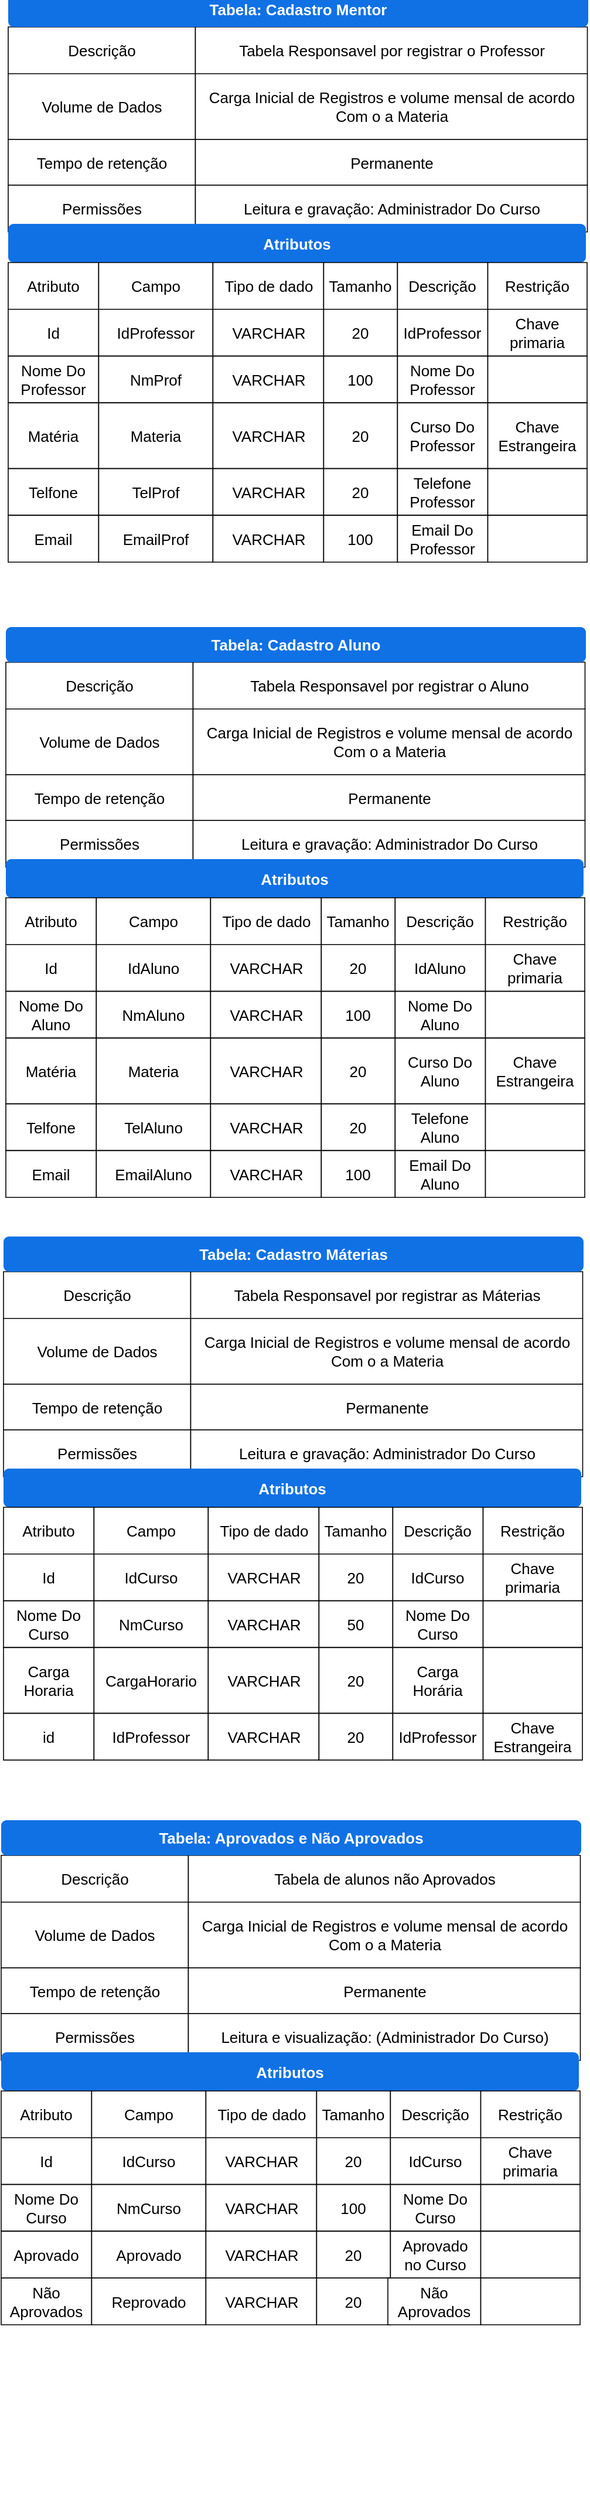 <mxfile version="24.8.6">
  <diagram name="Página-1" id="FXm4iKeL0eQ_EDU9uxnX">
    <mxGraphModel dx="2435" dy="739" grid="1" gridSize="10" guides="1" tooltips="1" connect="1" arrows="1" fold="1" page="1" pageScale="1" pageWidth="1169" pageHeight="827" math="0" shadow="0">
      <root>
        <mxCell id="0" />
        <mxCell id="1" parent="0" />
        <mxCell id="uj5Ez2JtE6m1ndYrsutM-236" value="" style="html=1;overflow=block;blockSpacing=1;whiteSpace=wrap;fontSize=13;align=left;spacing=3.8;verticalAlign=top;strokeColor=none;fillOpacity=0;rounded=1;absoluteArcSize=1;arcSize=9;fillColor=#ffffff;strokeWidth=0;lucidId=qW1h2og5B8as;" vertex="1" parent="1">
          <mxGeometry x="-996" y="287" width="143" height="24" as="geometry" />
        </mxCell>
        <mxCell id="uj5Ez2JtE6m1ndYrsutM-237" value="" style="group;dropTarget=0;pointerEvents=0;html=1;" vertex="1" parent="1">
          <mxGeometry x="-1124" y="300" width="462" height="175" as="geometry" />
        </mxCell>
        <mxCell id="uj5Ez2JtE6m1ndYrsutM-238" value="Descrição" style="shape=partialRectangle;html=1;whiteSpace=wrap;connectable=0;fillColor=#ffffff;verticalAlign=middle;spacing=3.8;strokeWidth=0.8;fontSize=13;" vertex="1" parent="uj5Ez2JtE6m1ndYrsutM-237">
          <mxGeometry width="159.75" height="39.9" as="geometry" />
        </mxCell>
        <mxCell id="uj5Ez2JtE6m1ndYrsutM-239" value="Tabela Responsavel por registrar o Professor" style="shape=partialRectangle;html=1;whiteSpace=wrap;connectable=0;fillColor=#ffffff;verticalAlign=middle;spacing=3.8;strokeWidth=0.8;fontSize=13;" vertex="1" parent="uj5Ez2JtE6m1ndYrsutM-237">
          <mxGeometry x="159.75" width="334.5" height="39.9" as="geometry" />
        </mxCell>
        <mxCell id="uj5Ez2JtE6m1ndYrsutM-240" value="Volume de Dados" style="shape=partialRectangle;html=1;whiteSpace=wrap;connectable=0;fillColor=#ffffff;verticalAlign=middle;spacing=3.8;strokeWidth=0.8;fontSize=13;" vertex="1" parent="uj5Ez2JtE6m1ndYrsutM-237">
          <mxGeometry y="39.9" width="159.75" height="56.1" as="geometry" />
        </mxCell>
        <mxCell id="uj5Ez2JtE6m1ndYrsutM-241" value="Carga Inicial de Registros e volume mensal de acordo Com o a Materia " style="shape=partialRectangle;html=1;whiteSpace=wrap;connectable=0;fillColor=#ffffff;verticalAlign=middle;spacing=3.8;strokeWidth=0.8;fontSize=13;" vertex="1" parent="uj5Ez2JtE6m1ndYrsutM-237">
          <mxGeometry x="159.75" y="39.9" width="334.5" height="56.1" as="geometry" />
        </mxCell>
        <mxCell id="uj5Ez2JtE6m1ndYrsutM-242" value="Tempo de retenção" style="shape=partialRectangle;html=1;whiteSpace=wrap;connectable=0;fillColor=#ffffff;strokeOpacity=100;verticalAlign=middle;spacing=3.8;strokeWidth=0.8;fontSize=13;" vertex="1" parent="uj5Ez2JtE6m1ndYrsutM-237">
          <mxGeometry y="96" width="159.75" height="39" as="geometry" />
        </mxCell>
        <mxCell id="uj5Ez2JtE6m1ndYrsutM-243" value="Permanente" style="shape=partialRectangle;html=1;whiteSpace=wrap;connectable=0;fillColor=#ffffff;strokeOpacity=100;verticalAlign=middle;spacing=3.8;strokeWidth=0.8;fontSize=13;" vertex="1" parent="uj5Ez2JtE6m1ndYrsutM-237">
          <mxGeometry x="159.75" y="96" width="334.5" height="39" as="geometry" />
        </mxCell>
        <mxCell id="uj5Ez2JtE6m1ndYrsutM-244" value="Permissões" style="shape=partialRectangle;html=1;whiteSpace=wrap;connectable=0;fillColor=#ffffff;strokeOpacity=100;verticalAlign=middle;spacing=3.8;strokeWidth=0.8;fontSize=13;" vertex="1" parent="uj5Ez2JtE6m1ndYrsutM-237">
          <mxGeometry y="135" width="159.75" height="39.9" as="geometry" />
        </mxCell>
        <mxCell id="uj5Ez2JtE6m1ndYrsutM-245" value="Leitura e gravação: Administrador Do Curso" style="shape=partialRectangle;html=1;whiteSpace=wrap;connectable=0;fillColor=#ffffff;strokeOpacity=100;verticalAlign=middle;spacing=3.8;strokeWidth=0.8;fontSize=13;" vertex="1" parent="uj5Ez2JtE6m1ndYrsutM-237">
          <mxGeometry x="159.75" y="135" width="334.5" height="39.9" as="geometry" />
        </mxCell>
        <mxCell id="uj5Ez2JtE6m1ndYrsutM-246" value="Tabela: Cadastro Mentor" style="html=1;overflow=block;blockSpacing=1;whiteSpace=wrap;fontSize=13;fontColor=#ffffff;fontStyle=1;spacing=3.8;strokeColor=#unset;fillOpacity=100;rounded=1;absoluteArcSize=1;arcSize=9;fillColor=#1071e5;strokeWidth=NaN;lucidId=qW1hL0tGTbgu;" vertex="1" parent="1">
          <mxGeometry x="-1124" y="270" width="495" height="30" as="geometry" />
        </mxCell>
        <mxCell id="uj5Ez2JtE6m1ndYrsutM-247" value="Atributos" style="html=1;overflow=block;blockSpacing=1;whiteSpace=wrap;fontSize=13;fontColor=#ffffff;fontStyle=1;spacing=3.8;strokeColor=#unset;fillOpacity=100;rounded=1;absoluteArcSize=1;arcSize=9;fillColor=#1071e5;strokeWidth=NaN;lucidId=qW1hWsr51kTA;" vertex="1" parent="1">
          <mxGeometry x="-1124" y="468" width="493" height="33" as="geometry" />
        </mxCell>
        <mxCell id="uj5Ez2JtE6m1ndYrsutM-248" value="" style="group;dropTarget=0;pointerEvents=0;html=1;" vertex="1" parent="1">
          <mxGeometry x="-1124" y="501" width="462" height="200" as="geometry" />
        </mxCell>
        <mxCell id="uj5Ez2JtE6m1ndYrsutM-249" value="Atributo" style="shape=partialRectangle;html=1;whiteSpace=wrap;connectable=0;fillColor=#ffffff;verticalAlign=middle;spacing=3.8;strokeWidth=0.8;fontSize=13;" vertex="1" parent="uj5Ez2JtE6m1ndYrsutM-248">
          <mxGeometry width="77.213" height="39.9" as="geometry" />
        </mxCell>
        <mxCell id="uj5Ez2JtE6m1ndYrsutM-250" value="Campo" style="shape=partialRectangle;html=1;whiteSpace=wrap;connectable=0;fillColor=#ffffff;verticalAlign=middle;spacing=3.8;strokeWidth=0.8;fontSize=13;" vertex="1" parent="uj5Ez2JtE6m1ndYrsutM-248">
          <mxGeometry x="77.213" width="97.5" height="39.9" as="geometry" />
        </mxCell>
        <mxCell id="uj5Ez2JtE6m1ndYrsutM-251" value="Tipo de dado" style="shape=partialRectangle;html=1;whiteSpace=wrap;connectable=0;fillColor=#ffffff;verticalAlign=middle;spacing=3.8;strokeWidth=0.8;fontSize=13;" vertex="1" parent="uj5Ez2JtE6m1ndYrsutM-248">
          <mxGeometry x="174.713" width="94.5" height="39.9" as="geometry" />
        </mxCell>
        <mxCell id="uj5Ez2JtE6m1ndYrsutM-252" value="Tamanho" style="shape=partialRectangle;html=1;whiteSpace=wrap;connectable=0;fillColor=#ffffff;strokeOpacity=100;verticalAlign=middle;spacing=3.8;strokeWidth=0.8;fontSize=13;" vertex="1" parent="uj5Ez2JtE6m1ndYrsutM-248">
          <mxGeometry x="269.212" width="63" height="39.9" as="geometry" />
        </mxCell>
        <mxCell id="uj5Ez2JtE6m1ndYrsutM-253" value="Descrição" style="shape=partialRectangle;html=1;whiteSpace=wrap;connectable=0;fillColor=#ffffff;strokeOpacity=100;verticalAlign=middle;spacing=3.8;strokeWidth=0.8;fontSize=13;" vertex="1" parent="uj5Ez2JtE6m1ndYrsutM-248">
          <mxGeometry x="332.212" width="77.063" height="39.9" as="geometry" />
        </mxCell>
        <mxCell id="uj5Ez2JtE6m1ndYrsutM-254" value="Restrição" style="shape=partialRectangle;html=1;whiteSpace=wrap;connectable=0;fillColor=#ffffff;strokeOpacity=100;verticalAlign=middle;spacing=3.8;strokeWidth=0.8;fontSize=13;" vertex="1" parent="uj5Ez2JtE6m1ndYrsutM-248">
          <mxGeometry x="409.275" width="84.75" height="39.9" as="geometry" />
        </mxCell>
        <mxCell id="uj5Ez2JtE6m1ndYrsutM-255" value="Id" style="shape=partialRectangle;html=1;whiteSpace=wrap;connectable=0;fillColor=#ffffff;verticalAlign=middle;spacing=3.8;strokeWidth=0.8;fontSize=13;" vertex="1" parent="uj5Ez2JtE6m1ndYrsutM-248">
          <mxGeometry y="39.9" width="77.213" height="39.9" as="geometry" />
        </mxCell>
        <mxCell id="uj5Ez2JtE6m1ndYrsutM-256" value="IdProfessor" style="shape=partialRectangle;html=1;whiteSpace=wrap;connectable=0;fillColor=#ffffff;verticalAlign=middle;spacing=3.8;strokeWidth=0.8;fontSize=13;" vertex="1" parent="uj5Ez2JtE6m1ndYrsutM-248">
          <mxGeometry x="77.213" y="39.9" width="97.5" height="39.9" as="geometry" />
        </mxCell>
        <mxCell id="uj5Ez2JtE6m1ndYrsutM-257" value="VARCHAR" style="shape=partialRectangle;html=1;whiteSpace=wrap;connectable=0;fillColor=#ffffff;verticalAlign=middle;spacing=3.8;strokeWidth=0.8;fontSize=13;" vertex="1" parent="uj5Ez2JtE6m1ndYrsutM-248">
          <mxGeometry x="174.713" y="39.9" width="94.5" height="39.9" as="geometry" />
        </mxCell>
        <mxCell id="uj5Ez2JtE6m1ndYrsutM-258" value="20" style="shape=partialRectangle;html=1;whiteSpace=wrap;connectable=0;fillColor=#ffffff;strokeOpacity=100;verticalAlign=middle;spacing=3.8;strokeWidth=0.8;fontSize=13;" vertex="1" parent="uj5Ez2JtE6m1ndYrsutM-248">
          <mxGeometry x="269.212" y="39.9" width="63" height="39.9" as="geometry" />
        </mxCell>
        <mxCell id="uj5Ez2JtE6m1ndYrsutM-259" value="IdProfessor" style="shape=partialRectangle;html=1;whiteSpace=wrap;connectable=0;fillColor=#ffffff;strokeOpacity=100;verticalAlign=middle;spacing=3.8;strokeWidth=0.8;fontSize=13;" vertex="1" parent="uj5Ez2JtE6m1ndYrsutM-248">
          <mxGeometry x="332.212" y="39.9" width="77.063" height="39.9" as="geometry" />
        </mxCell>
        <mxCell id="uj5Ez2JtE6m1ndYrsutM-260" value="Chave primaria" style="shape=partialRectangle;html=1;whiteSpace=wrap;connectable=0;fillColor=#ffffff;strokeOpacity=100;verticalAlign=middle;spacing=3.8;strokeWidth=0.8;fontSize=13;" vertex="1" parent="uj5Ez2JtE6m1ndYrsutM-248">
          <mxGeometry x="409.275" y="39.9" width="84.75" height="39.9" as="geometry" />
        </mxCell>
        <mxCell id="uj5Ez2JtE6m1ndYrsutM-261" value="Nome Do Professor" style="shape=partialRectangle;html=1;whiteSpace=wrap;connectable=0;fillColor=#ffffff;strokeOpacity=100;verticalAlign=middle;spacing=3.8;strokeWidth=0.8;fontSize=13;" vertex="1" parent="uj5Ez2JtE6m1ndYrsutM-248">
          <mxGeometry y="79.8" width="77.213" height="39.9" as="geometry" />
        </mxCell>
        <mxCell id="uj5Ez2JtE6m1ndYrsutM-262" value="NmProf" style="shape=partialRectangle;html=1;whiteSpace=wrap;connectable=0;fillColor=#ffffff;strokeOpacity=100;verticalAlign=middle;spacing=3.8;strokeWidth=0.8;fontSize=13;" vertex="1" parent="uj5Ez2JtE6m1ndYrsutM-248">
          <mxGeometry x="77.213" y="79.8" width="97.5" height="39.9" as="geometry" />
        </mxCell>
        <mxCell id="uj5Ez2JtE6m1ndYrsutM-263" value="VARCHAR" style="shape=partialRectangle;html=1;whiteSpace=wrap;connectable=0;fillColor=#ffffff;strokeOpacity=100;verticalAlign=middle;spacing=3.8;strokeWidth=0.8;fontSize=13;" vertex="1" parent="uj5Ez2JtE6m1ndYrsutM-248">
          <mxGeometry x="174.713" y="79.8" width="94.5" height="39.9" as="geometry" />
        </mxCell>
        <mxCell id="uj5Ez2JtE6m1ndYrsutM-264" value="100" style="shape=partialRectangle;html=1;whiteSpace=wrap;connectable=0;fillColor=#ffffff;strokeOpacity=100;verticalAlign=middle;spacing=3.8;strokeWidth=0.8;fontSize=13;" vertex="1" parent="uj5Ez2JtE6m1ndYrsutM-248">
          <mxGeometry x="269.212" y="79.8" width="63" height="39.9" as="geometry" />
        </mxCell>
        <mxCell id="uj5Ez2JtE6m1ndYrsutM-265" value="Nome Do Professor" style="shape=partialRectangle;html=1;whiteSpace=wrap;connectable=0;fillColor=#ffffff;strokeOpacity=100;verticalAlign=middle;spacing=3.8;strokeWidth=0.8;fontSize=13;" vertex="1" parent="uj5Ez2JtE6m1ndYrsutM-248">
          <mxGeometry x="332.212" y="79.8" width="77.063" height="39.9" as="geometry" />
        </mxCell>
        <mxCell id="uj5Ez2JtE6m1ndYrsutM-266" value="" style="shape=partialRectangle;html=1;whiteSpace=wrap;connectable=0;fillColor=#ffffff;strokeOpacity=100;verticalAlign=middle;spacing=3.8;strokeWidth=0.8;fontSize=13;" vertex="1" parent="uj5Ez2JtE6m1ndYrsutM-248">
          <mxGeometry x="409.275" y="79.8" width="84.75" height="39.9" as="geometry" />
        </mxCell>
        <mxCell id="uj5Ez2JtE6m1ndYrsutM-267" value="Matéria " style="shape=partialRectangle;html=1;whiteSpace=wrap;connectable=0;fillColor=#ffffff;strokeOpacity=100;verticalAlign=middle;spacing=3.8;strokeWidth=0.8;fontSize=13;" vertex="1" parent="uj5Ez2JtE6m1ndYrsutM-248">
          <mxGeometry y="119.7" width="77.213" height="56.1" as="geometry" />
        </mxCell>
        <mxCell id="uj5Ez2JtE6m1ndYrsutM-268" value="Materia" style="shape=partialRectangle;html=1;whiteSpace=wrap;connectable=0;fillColor=#ffffff;strokeOpacity=100;verticalAlign=middle;spacing=3.8;strokeWidth=0.8;fontSize=13;" vertex="1" parent="uj5Ez2JtE6m1ndYrsutM-248">
          <mxGeometry x="77.213" y="119.7" width="97.5" height="56.1" as="geometry" />
        </mxCell>
        <mxCell id="uj5Ez2JtE6m1ndYrsutM-269" value="VARCHAR" style="shape=partialRectangle;html=1;whiteSpace=wrap;connectable=0;fillColor=#ffffff;strokeOpacity=100;verticalAlign=middle;spacing=3.8;strokeWidth=0.8;fontSize=13;" vertex="1" parent="uj5Ez2JtE6m1ndYrsutM-248">
          <mxGeometry x="174.713" y="119.7" width="94.5" height="56.1" as="geometry" />
        </mxCell>
        <mxCell id="uj5Ez2JtE6m1ndYrsutM-270" value="20" style="shape=partialRectangle;html=1;whiteSpace=wrap;connectable=0;fillColor=#ffffff;strokeOpacity=100;verticalAlign=middle;spacing=3.8;strokeWidth=0.8;fontSize=13;" vertex="1" parent="uj5Ez2JtE6m1ndYrsutM-248">
          <mxGeometry x="269.212" y="119.7" width="63" height="56.1" as="geometry" />
        </mxCell>
        <mxCell id="uj5Ez2JtE6m1ndYrsutM-271" value="Curso Do Professor" style="shape=partialRectangle;html=1;whiteSpace=wrap;connectable=0;fillColor=#ffffff;strokeOpacity=100;verticalAlign=middle;spacing=3.8;strokeWidth=0.8;fontSize=13;" vertex="1" parent="uj5Ez2JtE6m1ndYrsutM-248">
          <mxGeometry x="332.212" y="119.7" width="77.063" height="56.1" as="geometry" />
        </mxCell>
        <mxCell id="uj5Ez2JtE6m1ndYrsutM-272" value="&lt;div&gt;Chave Estrangeira&lt;/div&gt;" style="shape=partialRectangle;html=1;whiteSpace=wrap;connectable=0;fillColor=#ffffff;strokeOpacity=100;verticalAlign=middle;spacing=3.8;strokeWidth=0.8;fontSize=13;" vertex="1" parent="uj5Ez2JtE6m1ndYrsutM-248">
          <mxGeometry x="409.275" y="119.7" width="84.75" height="56.1" as="geometry" />
        </mxCell>
        <mxCell id="uj5Ez2JtE6m1ndYrsutM-273" value="Telfone" style="shape=partialRectangle;html=1;whiteSpace=wrap;connectable=0;fillColor=#ffffff;strokeOpacity=100;verticalAlign=middle;spacing=3.8;strokeWidth=0.8;fontSize=13;" vertex="1" parent="uj5Ez2JtE6m1ndYrsutM-248">
          <mxGeometry y="175.8" width="77.213" height="39.9" as="geometry" />
        </mxCell>
        <mxCell id="uj5Ez2JtE6m1ndYrsutM-274" value="TelProf" style="shape=partialRectangle;html=1;whiteSpace=wrap;connectable=0;fillColor=#ffffff;strokeOpacity=100;verticalAlign=middle;spacing=3.8;strokeWidth=0.8;fontSize=13;" vertex="1" parent="uj5Ez2JtE6m1ndYrsutM-248">
          <mxGeometry x="77.213" y="175.8" width="97.5" height="39.9" as="geometry" />
        </mxCell>
        <mxCell id="uj5Ez2JtE6m1ndYrsutM-275" value="VARCHAR" style="shape=partialRectangle;html=1;whiteSpace=wrap;connectable=0;fillColor=#ffffff;strokeOpacity=100;verticalAlign=middle;spacing=3.8;strokeWidth=0.8;fontSize=13;" vertex="1" parent="uj5Ez2JtE6m1ndYrsutM-248">
          <mxGeometry x="174.713" y="175.8" width="94.5" height="39.9" as="geometry" />
        </mxCell>
        <mxCell id="uj5Ez2JtE6m1ndYrsutM-276" value="20" style="shape=partialRectangle;html=1;whiteSpace=wrap;connectable=0;fillColor=#ffffff;strokeOpacity=100;verticalAlign=middle;spacing=3.8;strokeWidth=0.8;fontSize=13;" vertex="1" parent="uj5Ez2JtE6m1ndYrsutM-248">
          <mxGeometry x="269.212" y="175.8" width="63" height="39.9" as="geometry" />
        </mxCell>
        <mxCell id="uj5Ez2JtE6m1ndYrsutM-277" value="Telefone Professor" style="shape=partialRectangle;html=1;whiteSpace=wrap;connectable=0;fillColor=#ffffff;strokeOpacity=100;verticalAlign=middle;spacing=3.8;strokeWidth=0.8;fontSize=13;" vertex="1" parent="uj5Ez2JtE6m1ndYrsutM-248">
          <mxGeometry x="332.212" y="175.8" width="77.063" height="39.9" as="geometry" />
        </mxCell>
        <mxCell id="uj5Ez2JtE6m1ndYrsutM-278" value="" style="shape=partialRectangle;html=1;whiteSpace=wrap;connectable=0;fillColor=#ffffff;strokeOpacity=100;verticalAlign=middle;spacing=3.8;strokeWidth=0.8;fontSize=13;" vertex="1" parent="uj5Ez2JtE6m1ndYrsutM-248">
          <mxGeometry x="409.275" y="175.8" width="84.75" height="39.9" as="geometry" />
        </mxCell>
        <mxCell id="uj5Ez2JtE6m1ndYrsutM-279" value="Email" style="shape=partialRectangle;html=1;whiteSpace=wrap;connectable=0;fillColor=#ffffff;strokeOpacity=100;verticalAlign=middle;spacing=3.8;strokeWidth=0.8;fontSize=13;" vertex="1" parent="uj5Ez2JtE6m1ndYrsutM-248">
          <mxGeometry y="215.7" width="77.213" height="39.9" as="geometry" />
        </mxCell>
        <mxCell id="uj5Ez2JtE6m1ndYrsutM-280" value="EmailProf" style="shape=partialRectangle;html=1;whiteSpace=wrap;connectable=0;fillColor=#ffffff;strokeOpacity=100;verticalAlign=middle;spacing=3.8;strokeWidth=0.8;fontSize=13;" vertex="1" parent="uj5Ez2JtE6m1ndYrsutM-248">
          <mxGeometry x="77.213" y="215.7" width="97.5" height="39.9" as="geometry" />
        </mxCell>
        <mxCell id="uj5Ez2JtE6m1ndYrsutM-281" value="VARCHAR" style="shape=partialRectangle;html=1;whiteSpace=wrap;connectable=0;fillColor=#ffffff;strokeOpacity=100;verticalAlign=middle;spacing=3.8;strokeWidth=0.8;fontSize=13;" vertex="1" parent="uj5Ez2JtE6m1ndYrsutM-248">
          <mxGeometry x="174.713" y="215.7" width="94.5" height="39.9" as="geometry" />
        </mxCell>
        <mxCell id="uj5Ez2JtE6m1ndYrsutM-282" value="100" style="shape=partialRectangle;html=1;whiteSpace=wrap;connectable=0;fillColor=#ffffff;strokeOpacity=100;verticalAlign=middle;spacing=3.8;strokeWidth=0.8;fontSize=13;" vertex="1" parent="uj5Ez2JtE6m1ndYrsutM-248">
          <mxGeometry x="269.212" y="215.7" width="63" height="39.9" as="geometry" />
        </mxCell>
        <mxCell id="uj5Ez2JtE6m1ndYrsutM-283" value="Email Do Professor" style="shape=partialRectangle;html=1;whiteSpace=wrap;connectable=0;fillColor=#ffffff;strokeOpacity=100;verticalAlign=middle;spacing=3.8;strokeWidth=0.8;fontSize=13;" vertex="1" parent="uj5Ez2JtE6m1ndYrsutM-248">
          <mxGeometry x="332.212" y="215.7" width="77.063" height="39.9" as="geometry" />
        </mxCell>
        <mxCell id="uj5Ez2JtE6m1ndYrsutM-284" value="" style="shape=partialRectangle;html=1;whiteSpace=wrap;connectable=0;fillColor=#ffffff;strokeOpacity=100;verticalAlign=middle;spacing=3.8;strokeWidth=0.8;fontSize=13;" vertex="1" parent="uj5Ez2JtE6m1ndYrsutM-248">
          <mxGeometry x="409.275" y="215.7" width="84.75" height="39.9" as="geometry" />
        </mxCell>
        <mxCell id="uj5Ez2JtE6m1ndYrsutM-285" value="" style="html=1;overflow=block;blockSpacing=1;whiteSpace=wrap;fontSize=13;align=left;spacing=3.8;verticalAlign=top;strokeColor=none;fillOpacity=0;rounded=1;absoluteArcSize=1;arcSize=9;fillColor=#ffffff;strokeWidth=0;lucidId=qW1h2og5B8as;" vertex="1" parent="1">
          <mxGeometry x="-998" y="829" width="143" height="24" as="geometry" />
        </mxCell>
        <mxCell id="uj5Ez2JtE6m1ndYrsutM-286" value="" style="group;dropTarget=0;pointerEvents=0;html=1;" vertex="1" parent="1">
          <mxGeometry x="-1126" y="842" width="462" height="175" as="geometry" />
        </mxCell>
        <mxCell id="uj5Ez2JtE6m1ndYrsutM-287" value="Descrição" style="shape=partialRectangle;html=1;whiteSpace=wrap;connectable=0;fillColor=#ffffff;verticalAlign=middle;spacing=3.8;strokeWidth=0.8;fontSize=13;" vertex="1" parent="uj5Ez2JtE6m1ndYrsutM-286">
          <mxGeometry width="159.75" height="39.9" as="geometry" />
        </mxCell>
        <mxCell id="uj5Ez2JtE6m1ndYrsutM-288" value="Tabela Responsavel por registrar o Aluno" style="shape=partialRectangle;html=1;whiteSpace=wrap;connectable=0;fillColor=#ffffff;verticalAlign=middle;spacing=3.8;strokeWidth=0.8;fontSize=13;" vertex="1" parent="uj5Ez2JtE6m1ndYrsutM-286">
          <mxGeometry x="159.75" width="334.5" height="39.9" as="geometry" />
        </mxCell>
        <mxCell id="uj5Ez2JtE6m1ndYrsutM-289" value="Volume de Dados" style="shape=partialRectangle;html=1;whiteSpace=wrap;connectable=0;fillColor=#ffffff;verticalAlign=middle;spacing=3.8;strokeWidth=0.8;fontSize=13;" vertex="1" parent="uj5Ez2JtE6m1ndYrsutM-286">
          <mxGeometry y="39.9" width="159.75" height="56.1" as="geometry" />
        </mxCell>
        <mxCell id="uj5Ez2JtE6m1ndYrsutM-290" value="Carga Inicial de Registros e volume mensal de acordo Com o a Materia " style="shape=partialRectangle;html=1;whiteSpace=wrap;connectable=0;fillColor=#ffffff;verticalAlign=middle;spacing=3.8;strokeWidth=0.8;fontSize=13;" vertex="1" parent="uj5Ez2JtE6m1ndYrsutM-286">
          <mxGeometry x="159.75" y="39.9" width="334.5" height="56.1" as="geometry" />
        </mxCell>
        <mxCell id="uj5Ez2JtE6m1ndYrsutM-291" value="Tempo de retenção" style="shape=partialRectangle;html=1;whiteSpace=wrap;connectable=0;fillColor=#ffffff;strokeOpacity=100;verticalAlign=middle;spacing=3.8;strokeWidth=0.8;fontSize=13;" vertex="1" parent="uj5Ez2JtE6m1ndYrsutM-286">
          <mxGeometry y="96" width="159.75" height="39" as="geometry" />
        </mxCell>
        <mxCell id="uj5Ez2JtE6m1ndYrsutM-292" value="Permanente" style="shape=partialRectangle;html=1;whiteSpace=wrap;connectable=0;fillColor=#ffffff;strokeOpacity=100;verticalAlign=middle;spacing=3.8;strokeWidth=0.8;fontSize=13;" vertex="1" parent="uj5Ez2JtE6m1ndYrsutM-286">
          <mxGeometry x="159.75" y="96" width="334.5" height="39" as="geometry" />
        </mxCell>
        <mxCell id="uj5Ez2JtE6m1ndYrsutM-293" value="Permissões" style="shape=partialRectangle;html=1;whiteSpace=wrap;connectable=0;fillColor=#ffffff;strokeOpacity=100;verticalAlign=middle;spacing=3.8;strokeWidth=0.8;fontSize=13;" vertex="1" parent="uj5Ez2JtE6m1ndYrsutM-286">
          <mxGeometry y="135" width="159.75" height="39.9" as="geometry" />
        </mxCell>
        <mxCell id="uj5Ez2JtE6m1ndYrsutM-294" value="Leitura e gravação: Administrador Do Curso" style="shape=partialRectangle;html=1;whiteSpace=wrap;connectable=0;fillColor=#ffffff;strokeOpacity=100;verticalAlign=middle;spacing=3.8;strokeWidth=0.8;fontSize=13;" vertex="1" parent="uj5Ez2JtE6m1ndYrsutM-286">
          <mxGeometry x="159.75" y="135" width="334.5" height="39.9" as="geometry" />
        </mxCell>
        <mxCell id="uj5Ez2JtE6m1ndYrsutM-295" value="Tabela: Cadastro Aluno" style="html=1;overflow=block;blockSpacing=1;whiteSpace=wrap;fontSize=13;fontColor=#ffffff;fontStyle=1;spacing=3.8;strokeColor=#unset;fillOpacity=100;rounded=1;absoluteArcSize=1;arcSize=9;fillColor=#1071e5;strokeWidth=NaN;lucidId=qW1hL0tGTbgu;" vertex="1" parent="1">
          <mxGeometry x="-1126" y="812" width="495" height="30" as="geometry" />
        </mxCell>
        <mxCell id="uj5Ez2JtE6m1ndYrsutM-296" value="Atributos" style="html=1;overflow=block;blockSpacing=1;whiteSpace=wrap;fontSize=13;fontColor=#ffffff;fontStyle=1;spacing=3.8;strokeColor=#unset;fillOpacity=100;rounded=1;absoluteArcSize=1;arcSize=9;fillColor=#1071e5;strokeWidth=NaN;lucidId=qW1hWsr51kTA;" vertex="1" parent="1">
          <mxGeometry x="-1126" y="1010" width="493" height="33" as="geometry" />
        </mxCell>
        <mxCell id="uj5Ez2JtE6m1ndYrsutM-297" value="" style="group;dropTarget=0;pointerEvents=0;html=1;" vertex="1" parent="1">
          <mxGeometry x="-1126" y="1043" width="462" height="200" as="geometry" />
        </mxCell>
        <mxCell id="uj5Ez2JtE6m1ndYrsutM-298" value="Atributo" style="shape=partialRectangle;html=1;whiteSpace=wrap;connectable=0;fillColor=#ffffff;verticalAlign=middle;spacing=3.8;strokeWidth=0.8;fontSize=13;" vertex="1" parent="uj5Ez2JtE6m1ndYrsutM-297">
          <mxGeometry width="77.213" height="39.9" as="geometry" />
        </mxCell>
        <mxCell id="uj5Ez2JtE6m1ndYrsutM-299" value="Campo" style="shape=partialRectangle;html=1;whiteSpace=wrap;connectable=0;fillColor=#ffffff;verticalAlign=middle;spacing=3.8;strokeWidth=0.8;fontSize=13;" vertex="1" parent="uj5Ez2JtE6m1ndYrsutM-297">
          <mxGeometry x="77.213" width="97.5" height="39.9" as="geometry" />
        </mxCell>
        <mxCell id="uj5Ez2JtE6m1ndYrsutM-300" value="Tipo de dado" style="shape=partialRectangle;html=1;whiteSpace=wrap;connectable=0;fillColor=#ffffff;verticalAlign=middle;spacing=3.8;strokeWidth=0.8;fontSize=13;" vertex="1" parent="uj5Ez2JtE6m1ndYrsutM-297">
          <mxGeometry x="174.713" width="94.5" height="39.9" as="geometry" />
        </mxCell>
        <mxCell id="uj5Ez2JtE6m1ndYrsutM-301" value="Tamanho" style="shape=partialRectangle;html=1;whiteSpace=wrap;connectable=0;fillColor=#ffffff;strokeOpacity=100;verticalAlign=middle;spacing=3.8;strokeWidth=0.8;fontSize=13;" vertex="1" parent="uj5Ez2JtE6m1ndYrsutM-297">
          <mxGeometry x="269.212" width="63" height="39.9" as="geometry" />
        </mxCell>
        <mxCell id="uj5Ez2JtE6m1ndYrsutM-302" value="Descrição" style="shape=partialRectangle;html=1;whiteSpace=wrap;connectable=0;fillColor=#ffffff;strokeOpacity=100;verticalAlign=middle;spacing=3.8;strokeWidth=0.8;fontSize=13;" vertex="1" parent="uj5Ez2JtE6m1ndYrsutM-297">
          <mxGeometry x="332.212" width="77.063" height="39.9" as="geometry" />
        </mxCell>
        <mxCell id="uj5Ez2JtE6m1ndYrsutM-303" value="Restrição" style="shape=partialRectangle;html=1;whiteSpace=wrap;connectable=0;fillColor=#ffffff;strokeOpacity=100;verticalAlign=middle;spacing=3.8;strokeWidth=0.8;fontSize=13;" vertex="1" parent="uj5Ez2JtE6m1ndYrsutM-297">
          <mxGeometry x="409.275" width="84.75" height="39.9" as="geometry" />
        </mxCell>
        <mxCell id="uj5Ez2JtE6m1ndYrsutM-304" value="Id" style="shape=partialRectangle;html=1;whiteSpace=wrap;connectable=0;fillColor=#ffffff;verticalAlign=middle;spacing=3.8;strokeWidth=0.8;fontSize=13;" vertex="1" parent="uj5Ez2JtE6m1ndYrsutM-297">
          <mxGeometry y="39.9" width="77.213" height="39.9" as="geometry" />
        </mxCell>
        <mxCell id="uj5Ez2JtE6m1ndYrsutM-305" value="IdAluno" style="shape=partialRectangle;html=1;whiteSpace=wrap;connectable=0;fillColor=#ffffff;verticalAlign=middle;spacing=3.8;strokeWidth=0.8;fontSize=13;" vertex="1" parent="uj5Ez2JtE6m1ndYrsutM-297">
          <mxGeometry x="77.213" y="39.9" width="97.5" height="39.9" as="geometry" />
        </mxCell>
        <mxCell id="uj5Ez2JtE6m1ndYrsutM-306" value="VARCHAR" style="shape=partialRectangle;html=1;whiteSpace=wrap;connectable=0;fillColor=#ffffff;verticalAlign=middle;spacing=3.8;strokeWidth=0.8;fontSize=13;" vertex="1" parent="uj5Ez2JtE6m1ndYrsutM-297">
          <mxGeometry x="174.713" y="39.9" width="94.5" height="39.9" as="geometry" />
        </mxCell>
        <mxCell id="uj5Ez2JtE6m1ndYrsutM-307" value="20" style="shape=partialRectangle;html=1;whiteSpace=wrap;connectable=0;fillColor=#ffffff;strokeOpacity=100;verticalAlign=middle;spacing=3.8;strokeWidth=0.8;fontSize=13;" vertex="1" parent="uj5Ez2JtE6m1ndYrsutM-297">
          <mxGeometry x="269.212" y="39.9" width="63" height="39.9" as="geometry" />
        </mxCell>
        <mxCell id="uj5Ez2JtE6m1ndYrsutM-308" value="IdAluno" style="shape=partialRectangle;html=1;whiteSpace=wrap;connectable=0;fillColor=#ffffff;strokeOpacity=100;verticalAlign=middle;spacing=3.8;strokeWidth=0.8;fontSize=13;" vertex="1" parent="uj5Ez2JtE6m1ndYrsutM-297">
          <mxGeometry x="332.212" y="39.9" width="77.063" height="39.9" as="geometry" />
        </mxCell>
        <mxCell id="uj5Ez2JtE6m1ndYrsutM-309" value="Chave primaria" style="shape=partialRectangle;html=1;whiteSpace=wrap;connectable=0;fillColor=#ffffff;strokeOpacity=100;verticalAlign=middle;spacing=3.8;strokeWidth=0.8;fontSize=13;" vertex="1" parent="uj5Ez2JtE6m1ndYrsutM-297">
          <mxGeometry x="409.275" y="39.9" width="84.75" height="39.9" as="geometry" />
        </mxCell>
        <mxCell id="uj5Ez2JtE6m1ndYrsutM-310" value="Nome Do Aluno" style="shape=partialRectangle;html=1;whiteSpace=wrap;connectable=0;fillColor=#ffffff;strokeOpacity=100;verticalAlign=middle;spacing=3.8;strokeWidth=0.8;fontSize=13;" vertex="1" parent="uj5Ez2JtE6m1ndYrsutM-297">
          <mxGeometry y="79.8" width="77.213" height="39.9" as="geometry" />
        </mxCell>
        <mxCell id="uj5Ez2JtE6m1ndYrsutM-311" value="NmAluno" style="shape=partialRectangle;html=1;whiteSpace=wrap;connectable=0;fillColor=#ffffff;strokeOpacity=100;verticalAlign=middle;spacing=3.8;strokeWidth=0.8;fontSize=13;" vertex="1" parent="uj5Ez2JtE6m1ndYrsutM-297">
          <mxGeometry x="77.213" y="79.8" width="97.5" height="39.9" as="geometry" />
        </mxCell>
        <mxCell id="uj5Ez2JtE6m1ndYrsutM-312" value="VARCHAR" style="shape=partialRectangle;html=1;whiteSpace=wrap;connectable=0;fillColor=#ffffff;strokeOpacity=100;verticalAlign=middle;spacing=3.8;strokeWidth=0.8;fontSize=13;" vertex="1" parent="uj5Ez2JtE6m1ndYrsutM-297">
          <mxGeometry x="174.713" y="79.8" width="94.5" height="39.9" as="geometry" />
        </mxCell>
        <mxCell id="uj5Ez2JtE6m1ndYrsutM-313" value="100" style="shape=partialRectangle;html=1;whiteSpace=wrap;connectable=0;fillColor=#ffffff;strokeOpacity=100;verticalAlign=middle;spacing=3.8;strokeWidth=0.8;fontSize=13;" vertex="1" parent="uj5Ez2JtE6m1ndYrsutM-297">
          <mxGeometry x="269.212" y="79.8" width="63" height="39.9" as="geometry" />
        </mxCell>
        <mxCell id="uj5Ez2JtE6m1ndYrsutM-314" value="Nome Do Aluno" style="shape=partialRectangle;html=1;whiteSpace=wrap;connectable=0;fillColor=#ffffff;strokeOpacity=100;verticalAlign=middle;spacing=3.8;strokeWidth=0.8;fontSize=13;" vertex="1" parent="uj5Ez2JtE6m1ndYrsutM-297">
          <mxGeometry x="332.212" y="79.8" width="77.063" height="39.9" as="geometry" />
        </mxCell>
        <mxCell id="uj5Ez2JtE6m1ndYrsutM-315" value="" style="shape=partialRectangle;html=1;whiteSpace=wrap;connectable=0;fillColor=#ffffff;strokeOpacity=100;verticalAlign=middle;spacing=3.8;strokeWidth=0.8;fontSize=13;" vertex="1" parent="uj5Ez2JtE6m1ndYrsutM-297">
          <mxGeometry x="409.275" y="79.8" width="84.75" height="39.9" as="geometry" />
        </mxCell>
        <mxCell id="uj5Ez2JtE6m1ndYrsutM-316" value="Matéria " style="shape=partialRectangle;html=1;whiteSpace=wrap;connectable=0;fillColor=#ffffff;strokeOpacity=100;verticalAlign=middle;spacing=3.8;strokeWidth=0.8;fontSize=13;" vertex="1" parent="uj5Ez2JtE6m1ndYrsutM-297">
          <mxGeometry y="119.7" width="77.213" height="56.1" as="geometry" />
        </mxCell>
        <mxCell id="uj5Ez2JtE6m1ndYrsutM-317" value="Materia" style="shape=partialRectangle;html=1;whiteSpace=wrap;connectable=0;fillColor=#ffffff;strokeOpacity=100;verticalAlign=middle;spacing=3.8;strokeWidth=0.8;fontSize=13;" vertex="1" parent="uj5Ez2JtE6m1ndYrsutM-297">
          <mxGeometry x="77.213" y="119.7" width="97.5" height="56.1" as="geometry" />
        </mxCell>
        <mxCell id="uj5Ez2JtE6m1ndYrsutM-318" value="VARCHAR" style="shape=partialRectangle;html=1;whiteSpace=wrap;connectable=0;fillColor=#ffffff;strokeOpacity=100;verticalAlign=middle;spacing=3.8;strokeWidth=0.8;fontSize=13;" vertex="1" parent="uj5Ez2JtE6m1ndYrsutM-297">
          <mxGeometry x="174.713" y="119.7" width="94.5" height="56.1" as="geometry" />
        </mxCell>
        <mxCell id="uj5Ez2JtE6m1ndYrsutM-319" value="20" style="shape=partialRectangle;html=1;whiteSpace=wrap;connectable=0;fillColor=#ffffff;strokeOpacity=100;verticalAlign=middle;spacing=3.8;strokeWidth=0.8;fontSize=13;" vertex="1" parent="uj5Ez2JtE6m1ndYrsutM-297">
          <mxGeometry x="269.212" y="119.7" width="63" height="56.1" as="geometry" />
        </mxCell>
        <mxCell id="uj5Ez2JtE6m1ndYrsutM-320" value="Curso Do Aluno" style="shape=partialRectangle;html=1;whiteSpace=wrap;connectable=0;fillColor=#ffffff;strokeOpacity=100;verticalAlign=middle;spacing=3.8;strokeWidth=0.8;fontSize=13;" vertex="1" parent="uj5Ez2JtE6m1ndYrsutM-297">
          <mxGeometry x="332.212" y="119.7" width="77.063" height="56.1" as="geometry" />
        </mxCell>
        <mxCell id="uj5Ez2JtE6m1ndYrsutM-321" value="Chave Estrangeira" style="shape=partialRectangle;html=1;whiteSpace=wrap;connectable=0;fillColor=#ffffff;strokeOpacity=100;verticalAlign=middle;spacing=3.8;strokeWidth=0.8;fontSize=13;" vertex="1" parent="uj5Ez2JtE6m1ndYrsutM-297">
          <mxGeometry x="409.275" y="119.7" width="84.75" height="56.1" as="geometry" />
        </mxCell>
        <mxCell id="uj5Ez2JtE6m1ndYrsutM-322" value="Telfone" style="shape=partialRectangle;html=1;whiteSpace=wrap;connectable=0;fillColor=#ffffff;strokeOpacity=100;verticalAlign=middle;spacing=3.8;strokeWidth=0.8;fontSize=13;" vertex="1" parent="uj5Ez2JtE6m1ndYrsutM-297">
          <mxGeometry y="175.8" width="77.213" height="39.9" as="geometry" />
        </mxCell>
        <mxCell id="uj5Ez2JtE6m1ndYrsutM-323" value="TelAluno" style="shape=partialRectangle;html=1;whiteSpace=wrap;connectable=0;fillColor=#ffffff;strokeOpacity=100;verticalAlign=middle;spacing=3.8;strokeWidth=0.8;fontSize=13;" vertex="1" parent="uj5Ez2JtE6m1ndYrsutM-297">
          <mxGeometry x="77.213" y="175.8" width="97.5" height="39.9" as="geometry" />
        </mxCell>
        <mxCell id="uj5Ez2JtE6m1ndYrsutM-324" value="VARCHAR" style="shape=partialRectangle;html=1;whiteSpace=wrap;connectable=0;fillColor=#ffffff;strokeOpacity=100;verticalAlign=middle;spacing=3.8;strokeWidth=0.8;fontSize=13;" vertex="1" parent="uj5Ez2JtE6m1ndYrsutM-297">
          <mxGeometry x="174.713" y="175.8" width="94.5" height="39.9" as="geometry" />
        </mxCell>
        <mxCell id="uj5Ez2JtE6m1ndYrsutM-325" value="20" style="shape=partialRectangle;html=1;whiteSpace=wrap;connectable=0;fillColor=#ffffff;strokeOpacity=100;verticalAlign=middle;spacing=3.8;strokeWidth=0.8;fontSize=13;" vertex="1" parent="uj5Ez2JtE6m1ndYrsutM-297">
          <mxGeometry x="269.212" y="175.8" width="63" height="39.9" as="geometry" />
        </mxCell>
        <mxCell id="uj5Ez2JtE6m1ndYrsutM-326" value="Telefone Aluno" style="shape=partialRectangle;html=1;whiteSpace=wrap;connectable=0;fillColor=#ffffff;strokeOpacity=100;verticalAlign=middle;spacing=3.8;strokeWidth=0.8;fontSize=13;" vertex="1" parent="uj5Ez2JtE6m1ndYrsutM-297">
          <mxGeometry x="332.212" y="175.8" width="77.063" height="39.9" as="geometry" />
        </mxCell>
        <mxCell id="uj5Ez2JtE6m1ndYrsutM-327" value="" style="shape=partialRectangle;html=1;whiteSpace=wrap;connectable=0;fillColor=#ffffff;strokeOpacity=100;verticalAlign=middle;spacing=3.8;strokeWidth=0.8;fontSize=13;" vertex="1" parent="uj5Ez2JtE6m1ndYrsutM-297">
          <mxGeometry x="409.275" y="175.8" width="84.75" height="39.9" as="geometry" />
        </mxCell>
        <mxCell id="uj5Ez2JtE6m1ndYrsutM-328" value="Email" style="shape=partialRectangle;html=1;whiteSpace=wrap;connectable=0;fillColor=#ffffff;strokeOpacity=100;verticalAlign=middle;spacing=3.8;strokeWidth=0.8;fontSize=13;" vertex="1" parent="uj5Ez2JtE6m1ndYrsutM-297">
          <mxGeometry y="215.7" width="77.213" height="39.9" as="geometry" />
        </mxCell>
        <mxCell id="uj5Ez2JtE6m1ndYrsutM-329" value="EmailAluno" style="shape=partialRectangle;html=1;whiteSpace=wrap;connectable=0;fillColor=#ffffff;strokeOpacity=100;verticalAlign=middle;spacing=3.8;strokeWidth=0.8;fontSize=13;" vertex="1" parent="uj5Ez2JtE6m1ndYrsutM-297">
          <mxGeometry x="77.213" y="215.7" width="97.5" height="39.9" as="geometry" />
        </mxCell>
        <mxCell id="uj5Ez2JtE6m1ndYrsutM-330" value="VARCHAR" style="shape=partialRectangle;html=1;whiteSpace=wrap;connectable=0;fillColor=#ffffff;strokeOpacity=100;verticalAlign=middle;spacing=3.8;strokeWidth=0.8;fontSize=13;" vertex="1" parent="uj5Ez2JtE6m1ndYrsutM-297">
          <mxGeometry x="174.713" y="215.7" width="94.5" height="39.9" as="geometry" />
        </mxCell>
        <mxCell id="uj5Ez2JtE6m1ndYrsutM-331" value="100" style="shape=partialRectangle;html=1;whiteSpace=wrap;connectable=0;fillColor=#ffffff;strokeOpacity=100;verticalAlign=middle;spacing=3.8;strokeWidth=0.8;fontSize=13;" vertex="1" parent="uj5Ez2JtE6m1ndYrsutM-297">
          <mxGeometry x="269.212" y="215.7" width="63" height="39.9" as="geometry" />
        </mxCell>
        <mxCell id="uj5Ez2JtE6m1ndYrsutM-332" value="Email Do Aluno" style="shape=partialRectangle;html=1;whiteSpace=wrap;connectable=0;fillColor=#ffffff;strokeOpacity=100;verticalAlign=middle;spacing=3.8;strokeWidth=0.8;fontSize=13;" vertex="1" parent="uj5Ez2JtE6m1ndYrsutM-297">
          <mxGeometry x="332.212" y="215.7" width="77.063" height="39.9" as="geometry" />
        </mxCell>
        <mxCell id="uj5Ez2JtE6m1ndYrsutM-333" value="" style="shape=partialRectangle;html=1;whiteSpace=wrap;connectable=0;fillColor=#ffffff;strokeOpacity=100;verticalAlign=middle;spacing=3.8;strokeWidth=0.8;fontSize=13;" vertex="1" parent="uj5Ez2JtE6m1ndYrsutM-297">
          <mxGeometry x="409.275" y="215.7" width="84.75" height="39.9" as="geometry" />
        </mxCell>
        <mxCell id="uj5Ez2JtE6m1ndYrsutM-334" value="" style="html=1;overflow=block;blockSpacing=1;whiteSpace=wrap;fontSize=13;align=left;spacing=3.8;verticalAlign=top;strokeColor=none;fillOpacity=0;rounded=1;absoluteArcSize=1;arcSize=9;fillColor=#ffffff;strokeWidth=0;lucidId=qW1h2og5B8as;" vertex="1" parent="1">
          <mxGeometry x="-1000" y="1349" width="143" height="24" as="geometry" />
        </mxCell>
        <mxCell id="uj5Ez2JtE6m1ndYrsutM-335" value="" style="group;dropTarget=0;pointerEvents=0;html=1;" vertex="1" parent="1">
          <mxGeometry x="-1128" y="1362" width="462" height="175" as="geometry" />
        </mxCell>
        <mxCell id="uj5Ez2JtE6m1ndYrsutM-336" value="Descrição" style="shape=partialRectangle;html=1;whiteSpace=wrap;connectable=0;fillColor=#ffffff;verticalAlign=middle;spacing=3.8;strokeWidth=0.8;fontSize=13;" vertex="1" parent="uj5Ez2JtE6m1ndYrsutM-335">
          <mxGeometry width="159.75" height="39.9" as="geometry" />
        </mxCell>
        <mxCell id="uj5Ez2JtE6m1ndYrsutM-337" value="Tabela Responsavel por registrar as Máterias " style="shape=partialRectangle;html=1;whiteSpace=wrap;connectable=0;fillColor=#ffffff;verticalAlign=middle;spacing=3.8;strokeWidth=0.8;fontSize=13;" vertex="1" parent="uj5Ez2JtE6m1ndYrsutM-335">
          <mxGeometry x="159.75" width="334.5" height="39.9" as="geometry" />
        </mxCell>
        <mxCell id="uj5Ez2JtE6m1ndYrsutM-338" value="Volume de Dados" style="shape=partialRectangle;html=1;whiteSpace=wrap;connectable=0;fillColor=#ffffff;verticalAlign=middle;spacing=3.8;strokeWidth=0.8;fontSize=13;" vertex="1" parent="uj5Ez2JtE6m1ndYrsutM-335">
          <mxGeometry y="39.9" width="159.75" height="56.1" as="geometry" />
        </mxCell>
        <mxCell id="uj5Ez2JtE6m1ndYrsutM-339" value="Carga Inicial de Registros e volume mensal de acordo Com o a Materia " style="shape=partialRectangle;html=1;whiteSpace=wrap;connectable=0;fillColor=#ffffff;verticalAlign=middle;spacing=3.8;strokeWidth=0.8;fontSize=13;" vertex="1" parent="uj5Ez2JtE6m1ndYrsutM-335">
          <mxGeometry x="159.75" y="39.9" width="334.5" height="56.1" as="geometry" />
        </mxCell>
        <mxCell id="uj5Ez2JtE6m1ndYrsutM-340" value="Tempo de retenção" style="shape=partialRectangle;html=1;whiteSpace=wrap;connectable=0;fillColor=#ffffff;strokeOpacity=100;verticalAlign=middle;spacing=3.8;strokeWidth=0.8;fontSize=13;" vertex="1" parent="uj5Ez2JtE6m1ndYrsutM-335">
          <mxGeometry y="96" width="159.75" height="39" as="geometry" />
        </mxCell>
        <mxCell id="uj5Ez2JtE6m1ndYrsutM-341" value="Permanente" style="shape=partialRectangle;html=1;whiteSpace=wrap;connectable=0;fillColor=#ffffff;strokeOpacity=100;verticalAlign=middle;spacing=3.8;strokeWidth=0.8;fontSize=13;" vertex="1" parent="uj5Ez2JtE6m1ndYrsutM-335">
          <mxGeometry x="159.75" y="96" width="334.5" height="39" as="geometry" />
        </mxCell>
        <mxCell id="uj5Ez2JtE6m1ndYrsutM-342" value="Permissões" style="shape=partialRectangle;html=1;whiteSpace=wrap;connectable=0;fillColor=#ffffff;strokeOpacity=100;verticalAlign=middle;spacing=3.8;strokeWidth=0.8;fontSize=13;" vertex="1" parent="uj5Ez2JtE6m1ndYrsutM-335">
          <mxGeometry y="135" width="159.75" height="39.9" as="geometry" />
        </mxCell>
        <mxCell id="uj5Ez2JtE6m1ndYrsutM-343" value="Leitura e gravação: Administrador Do Curso" style="shape=partialRectangle;html=1;whiteSpace=wrap;connectable=0;fillColor=#ffffff;strokeOpacity=100;verticalAlign=middle;spacing=3.8;strokeWidth=0.8;fontSize=13;" vertex="1" parent="uj5Ez2JtE6m1ndYrsutM-335">
          <mxGeometry x="159.75" y="135" width="334.5" height="39.9" as="geometry" />
        </mxCell>
        <mxCell id="uj5Ez2JtE6m1ndYrsutM-344" value="Tabela: Cadastro Máterias" style="html=1;overflow=block;blockSpacing=1;whiteSpace=wrap;fontSize=13;fontColor=#ffffff;fontStyle=1;spacing=3.8;strokeColor=#unset;fillOpacity=100;rounded=1;absoluteArcSize=1;arcSize=9;fillColor=#1071e5;strokeWidth=NaN;lucidId=qW1hL0tGTbgu;" vertex="1" parent="1">
          <mxGeometry x="-1128" y="1332" width="495" height="30" as="geometry" />
        </mxCell>
        <mxCell id="uj5Ez2JtE6m1ndYrsutM-345" value="Atributos" style="html=1;overflow=block;blockSpacing=1;whiteSpace=wrap;fontSize=13;fontColor=#ffffff;fontStyle=1;spacing=3.8;strokeColor=#unset;fillOpacity=100;rounded=1;absoluteArcSize=1;arcSize=9;fillColor=#1071e5;strokeWidth=NaN;lucidId=qW1hWsr51kTA;" vertex="1" parent="1">
          <mxGeometry x="-1128" y="1530" width="493" height="33" as="geometry" />
        </mxCell>
        <mxCell id="uj5Ez2JtE6m1ndYrsutM-346" value="" style="group;dropTarget=0;pointerEvents=0;html=1;" vertex="1" parent="1">
          <mxGeometry x="-1128" y="1563" width="462" height="200" as="geometry" />
        </mxCell>
        <mxCell id="uj5Ez2JtE6m1ndYrsutM-347" value="Atributo" style="shape=partialRectangle;html=1;whiteSpace=wrap;connectable=0;fillColor=#ffffff;verticalAlign=middle;spacing=3.8;strokeWidth=0.8;fontSize=13;" vertex="1" parent="uj5Ez2JtE6m1ndYrsutM-346">
          <mxGeometry width="77.213" height="39.9" as="geometry" />
        </mxCell>
        <mxCell id="uj5Ez2JtE6m1ndYrsutM-348" value="Campo" style="shape=partialRectangle;html=1;whiteSpace=wrap;connectable=0;fillColor=#ffffff;verticalAlign=middle;spacing=3.8;strokeWidth=0.8;fontSize=13;" vertex="1" parent="uj5Ez2JtE6m1ndYrsutM-346">
          <mxGeometry x="77.213" width="97.5" height="39.9" as="geometry" />
        </mxCell>
        <mxCell id="uj5Ez2JtE6m1ndYrsutM-349" value="Tipo de dado" style="shape=partialRectangle;html=1;whiteSpace=wrap;connectable=0;fillColor=#ffffff;verticalAlign=middle;spacing=3.8;strokeWidth=0.8;fontSize=13;" vertex="1" parent="uj5Ez2JtE6m1ndYrsutM-346">
          <mxGeometry x="174.713" width="94.5" height="39.9" as="geometry" />
        </mxCell>
        <mxCell id="uj5Ez2JtE6m1ndYrsutM-350" value="Tamanho" style="shape=partialRectangle;html=1;whiteSpace=wrap;connectable=0;fillColor=#ffffff;strokeOpacity=100;verticalAlign=middle;spacing=3.8;strokeWidth=0.8;fontSize=13;" vertex="1" parent="uj5Ez2JtE6m1ndYrsutM-346">
          <mxGeometry x="269.212" width="63" height="39.9" as="geometry" />
        </mxCell>
        <mxCell id="uj5Ez2JtE6m1ndYrsutM-351" value="Descrição" style="shape=partialRectangle;html=1;whiteSpace=wrap;connectable=0;fillColor=#ffffff;strokeOpacity=100;verticalAlign=middle;spacing=3.8;strokeWidth=0.8;fontSize=13;" vertex="1" parent="uj5Ez2JtE6m1ndYrsutM-346">
          <mxGeometry x="332.212" width="77.063" height="39.9" as="geometry" />
        </mxCell>
        <mxCell id="uj5Ez2JtE6m1ndYrsutM-352" value="Restrição" style="shape=partialRectangle;html=1;whiteSpace=wrap;connectable=0;fillColor=#ffffff;strokeOpacity=100;verticalAlign=middle;spacing=3.8;strokeWidth=0.8;fontSize=13;" vertex="1" parent="uj5Ez2JtE6m1ndYrsutM-346">
          <mxGeometry x="409.275" width="84.75" height="39.9" as="geometry" />
        </mxCell>
        <mxCell id="uj5Ez2JtE6m1ndYrsutM-353" value="Id" style="shape=partialRectangle;html=1;whiteSpace=wrap;connectable=0;fillColor=#ffffff;verticalAlign=middle;spacing=3.8;strokeWidth=0.8;fontSize=13;" vertex="1" parent="uj5Ez2JtE6m1ndYrsutM-346">
          <mxGeometry y="39.9" width="77.213" height="39.9" as="geometry" />
        </mxCell>
        <mxCell id="uj5Ez2JtE6m1ndYrsutM-354" value="IdCurso" style="shape=partialRectangle;html=1;whiteSpace=wrap;connectable=0;fillColor=#ffffff;verticalAlign=middle;spacing=3.8;strokeWidth=0.8;fontSize=13;" vertex="1" parent="uj5Ez2JtE6m1ndYrsutM-346">
          <mxGeometry x="77.213" y="39.9" width="97.5" height="39.9" as="geometry" />
        </mxCell>
        <mxCell id="uj5Ez2JtE6m1ndYrsutM-355" value="VARCHAR" style="shape=partialRectangle;html=1;whiteSpace=wrap;connectable=0;fillColor=#ffffff;verticalAlign=middle;spacing=3.8;strokeWidth=0.8;fontSize=13;" vertex="1" parent="uj5Ez2JtE6m1ndYrsutM-346">
          <mxGeometry x="174.713" y="39.9" width="94.5" height="39.9" as="geometry" />
        </mxCell>
        <mxCell id="uj5Ez2JtE6m1ndYrsutM-356" value="20" style="shape=partialRectangle;html=1;whiteSpace=wrap;connectable=0;fillColor=#ffffff;strokeOpacity=100;verticalAlign=middle;spacing=3.8;strokeWidth=0.8;fontSize=13;" vertex="1" parent="uj5Ez2JtE6m1ndYrsutM-346">
          <mxGeometry x="269.212" y="39.9" width="63" height="39.9" as="geometry" />
        </mxCell>
        <mxCell id="uj5Ez2JtE6m1ndYrsutM-357" value="IdCurso" style="shape=partialRectangle;html=1;whiteSpace=wrap;connectable=0;fillColor=#ffffff;strokeOpacity=100;verticalAlign=middle;spacing=3.8;strokeWidth=0.8;fontSize=13;" vertex="1" parent="uj5Ez2JtE6m1ndYrsutM-346">
          <mxGeometry x="332.212" y="39.9" width="77.063" height="39.9" as="geometry" />
        </mxCell>
        <mxCell id="uj5Ez2JtE6m1ndYrsutM-358" value="Chave primaria" style="shape=partialRectangle;html=1;whiteSpace=wrap;connectable=0;fillColor=#ffffff;strokeOpacity=100;verticalAlign=middle;spacing=3.8;strokeWidth=0.8;fontSize=13;" vertex="1" parent="uj5Ez2JtE6m1ndYrsutM-346">
          <mxGeometry x="409.275" y="39.9" width="84.75" height="39.9" as="geometry" />
        </mxCell>
        <mxCell id="uj5Ez2JtE6m1ndYrsutM-359" value="Nome Do Curso" style="shape=partialRectangle;html=1;whiteSpace=wrap;connectable=0;fillColor=#ffffff;strokeOpacity=100;verticalAlign=middle;spacing=3.8;strokeWidth=0.8;fontSize=13;" vertex="1" parent="uj5Ez2JtE6m1ndYrsutM-346">
          <mxGeometry y="79.8" width="77.213" height="39.9" as="geometry" />
        </mxCell>
        <mxCell id="uj5Ez2JtE6m1ndYrsutM-360" value="NmCurso" style="shape=partialRectangle;html=1;whiteSpace=wrap;connectable=0;fillColor=#ffffff;strokeOpacity=100;verticalAlign=middle;spacing=3.8;strokeWidth=0.8;fontSize=13;" vertex="1" parent="uj5Ez2JtE6m1ndYrsutM-346">
          <mxGeometry x="77.213" y="79.8" width="97.5" height="39.9" as="geometry" />
        </mxCell>
        <mxCell id="uj5Ez2JtE6m1ndYrsutM-361" value="VARCHAR" style="shape=partialRectangle;html=1;whiteSpace=wrap;connectable=0;fillColor=#ffffff;strokeOpacity=100;verticalAlign=middle;spacing=3.8;strokeWidth=0.8;fontSize=13;" vertex="1" parent="uj5Ez2JtE6m1ndYrsutM-346">
          <mxGeometry x="174.713" y="79.8" width="94.5" height="39.9" as="geometry" />
        </mxCell>
        <mxCell id="uj5Ez2JtE6m1ndYrsutM-362" value="50" style="shape=partialRectangle;html=1;whiteSpace=wrap;connectable=0;fillColor=#ffffff;strokeOpacity=100;verticalAlign=middle;spacing=3.8;strokeWidth=0.8;fontSize=13;" vertex="1" parent="uj5Ez2JtE6m1ndYrsutM-346">
          <mxGeometry x="269.212" y="79.8" width="63" height="39.9" as="geometry" />
        </mxCell>
        <mxCell id="uj5Ez2JtE6m1ndYrsutM-363" value="Nome Do Curso" style="shape=partialRectangle;html=1;whiteSpace=wrap;connectable=0;fillColor=#ffffff;strokeOpacity=100;verticalAlign=middle;spacing=3.8;strokeWidth=0.8;fontSize=13;" vertex="1" parent="uj5Ez2JtE6m1ndYrsutM-346">
          <mxGeometry x="332.212" y="79.8" width="77.063" height="39.9" as="geometry" />
        </mxCell>
        <mxCell id="uj5Ez2JtE6m1ndYrsutM-364" value="" style="shape=partialRectangle;html=1;whiteSpace=wrap;connectable=0;fillColor=#ffffff;strokeOpacity=100;verticalAlign=middle;spacing=3.8;strokeWidth=0.8;fontSize=13;" vertex="1" parent="uj5Ez2JtE6m1ndYrsutM-346">
          <mxGeometry x="409.275" y="79.8" width="84.75" height="39.9" as="geometry" />
        </mxCell>
        <mxCell id="uj5Ez2JtE6m1ndYrsutM-365" value="Carga Horaria" style="shape=partialRectangle;html=1;whiteSpace=wrap;connectable=0;fillColor=#ffffff;strokeOpacity=100;verticalAlign=middle;spacing=3.8;strokeWidth=0.8;fontSize=13;" vertex="1" parent="uj5Ez2JtE6m1ndYrsutM-346">
          <mxGeometry y="119.7" width="77.213" height="56.1" as="geometry" />
        </mxCell>
        <mxCell id="uj5Ez2JtE6m1ndYrsutM-366" value="CargaHorario" style="shape=partialRectangle;html=1;whiteSpace=wrap;connectable=0;fillColor=#ffffff;strokeOpacity=100;verticalAlign=middle;spacing=3.8;strokeWidth=0.8;fontSize=13;" vertex="1" parent="uj5Ez2JtE6m1ndYrsutM-346">
          <mxGeometry x="77.213" y="119.7" width="97.5" height="56.1" as="geometry" />
        </mxCell>
        <mxCell id="uj5Ez2JtE6m1ndYrsutM-367" value="VARCHAR" style="shape=partialRectangle;html=1;whiteSpace=wrap;connectable=0;fillColor=#ffffff;strokeOpacity=100;verticalAlign=middle;spacing=3.8;strokeWidth=0.8;fontSize=13;" vertex="1" parent="uj5Ez2JtE6m1ndYrsutM-346">
          <mxGeometry x="174.713" y="119.7" width="94.5" height="56.1" as="geometry" />
        </mxCell>
        <mxCell id="uj5Ez2JtE6m1ndYrsutM-368" value="20" style="shape=partialRectangle;html=1;whiteSpace=wrap;connectable=0;fillColor=#ffffff;strokeOpacity=100;verticalAlign=middle;spacing=3.8;strokeWidth=0.8;fontSize=13;" vertex="1" parent="uj5Ez2JtE6m1ndYrsutM-346">
          <mxGeometry x="269.212" y="119.7" width="63" height="56.1" as="geometry" />
        </mxCell>
        <mxCell id="uj5Ez2JtE6m1ndYrsutM-369" value="Carga Horária" style="shape=partialRectangle;html=1;whiteSpace=wrap;connectable=0;fillColor=#ffffff;strokeOpacity=100;verticalAlign=middle;spacing=3.8;strokeWidth=0.8;fontSize=13;" vertex="1" parent="uj5Ez2JtE6m1ndYrsutM-346">
          <mxGeometry x="332.212" y="119.7" width="77.063" height="56.1" as="geometry" />
        </mxCell>
        <mxCell id="uj5Ez2JtE6m1ndYrsutM-370" value="" style="shape=partialRectangle;html=1;whiteSpace=wrap;connectable=0;fillColor=#ffffff;strokeOpacity=100;verticalAlign=middle;spacing=3.8;strokeWidth=0.8;fontSize=13;" vertex="1" parent="uj5Ez2JtE6m1ndYrsutM-346">
          <mxGeometry x="409.275" y="119.7" width="84.75" height="56.1" as="geometry" />
        </mxCell>
        <mxCell id="uj5Ez2JtE6m1ndYrsutM-371" value="id" style="shape=partialRectangle;html=1;whiteSpace=wrap;connectable=0;fillColor=#ffffff;strokeOpacity=100;verticalAlign=middle;spacing=3.8;strokeWidth=0.8;fontSize=13;" vertex="1" parent="uj5Ez2JtE6m1ndYrsutM-346">
          <mxGeometry y="175.8" width="77.213" height="39.9" as="geometry" />
        </mxCell>
        <mxCell id="uj5Ez2JtE6m1ndYrsutM-372" value="IdProfessor" style="shape=partialRectangle;html=1;whiteSpace=wrap;connectable=0;fillColor=#ffffff;strokeOpacity=100;verticalAlign=middle;spacing=3.8;strokeWidth=0.8;fontSize=13;" vertex="1" parent="uj5Ez2JtE6m1ndYrsutM-346">
          <mxGeometry x="77.213" y="175.8" width="97.5" height="39.9" as="geometry" />
        </mxCell>
        <mxCell id="uj5Ez2JtE6m1ndYrsutM-373" value="VARCHAR" style="shape=partialRectangle;html=1;whiteSpace=wrap;connectable=0;fillColor=#ffffff;strokeOpacity=100;verticalAlign=middle;spacing=3.8;strokeWidth=0.8;fontSize=13;" vertex="1" parent="uj5Ez2JtE6m1ndYrsutM-346">
          <mxGeometry x="174.713" y="175.8" width="94.5" height="39.9" as="geometry" />
        </mxCell>
        <mxCell id="uj5Ez2JtE6m1ndYrsutM-374" value="20" style="shape=partialRectangle;html=1;whiteSpace=wrap;connectable=0;fillColor=#ffffff;strokeOpacity=100;verticalAlign=middle;spacing=3.8;strokeWidth=0.8;fontSize=13;" vertex="1" parent="uj5Ez2JtE6m1ndYrsutM-346">
          <mxGeometry x="269.212" y="175.8" width="63" height="39.9" as="geometry" />
        </mxCell>
        <mxCell id="uj5Ez2JtE6m1ndYrsutM-375" value="IdProfessor" style="shape=partialRectangle;html=1;whiteSpace=wrap;connectable=0;fillColor=#ffffff;strokeOpacity=100;verticalAlign=middle;spacing=3.8;strokeWidth=0.8;fontSize=13;" vertex="1" parent="uj5Ez2JtE6m1ndYrsutM-346">
          <mxGeometry x="332.212" y="175.8" width="77.063" height="39.9" as="geometry" />
        </mxCell>
        <mxCell id="uj5Ez2JtE6m1ndYrsutM-376" value="Chave Estrangeira" style="shape=partialRectangle;html=1;whiteSpace=wrap;connectable=0;fillColor=#ffffff;strokeOpacity=100;verticalAlign=middle;spacing=3.8;strokeWidth=0.8;fontSize=13;" vertex="1" parent="uj5Ez2JtE6m1ndYrsutM-346">
          <mxGeometry x="409.275" y="175.8" width="84.75" height="39.9" as="geometry" />
        </mxCell>
        <mxCell id="uj5Ez2JtE6m1ndYrsutM-383" value="" style="html=1;overflow=block;blockSpacing=1;whiteSpace=wrap;fontSize=13;align=left;spacing=3.8;verticalAlign=top;strokeColor=none;fillOpacity=0;rounded=1;absoluteArcSize=1;arcSize=9;fillColor=#ffffff;strokeWidth=0;lucidId=qW1h2og5B8as;" vertex="1" parent="1">
          <mxGeometry x="-1002" y="1847" width="143" height="24" as="geometry" />
        </mxCell>
        <mxCell id="uj5Ez2JtE6m1ndYrsutM-384" value="" style="group;dropTarget=0;pointerEvents=0;html=1;" vertex="1" parent="1">
          <mxGeometry x="-1130" y="1860" width="462" height="175" as="geometry" />
        </mxCell>
        <mxCell id="uj5Ez2JtE6m1ndYrsutM-385" value="Descrição" style="shape=partialRectangle;html=1;whiteSpace=wrap;connectable=0;fillColor=#ffffff;verticalAlign=middle;spacing=3.8;strokeWidth=0.8;fontSize=13;" vertex="1" parent="uj5Ez2JtE6m1ndYrsutM-384">
          <mxGeometry width="159.75" height="39.9" as="geometry" />
        </mxCell>
        <mxCell id="uj5Ez2JtE6m1ndYrsutM-386" value="Tabela de alunos não Aprovados" style="shape=partialRectangle;html=1;whiteSpace=wrap;connectable=0;fillColor=#ffffff;verticalAlign=middle;spacing=3.8;strokeWidth=0.8;fontSize=13;" vertex="1" parent="uj5Ez2JtE6m1ndYrsutM-384">
          <mxGeometry x="159.75" width="334.5" height="39.9" as="geometry" />
        </mxCell>
        <mxCell id="uj5Ez2JtE6m1ndYrsutM-387" value="Volume de Dados" style="shape=partialRectangle;html=1;whiteSpace=wrap;connectable=0;fillColor=#ffffff;verticalAlign=middle;spacing=3.8;strokeWidth=0.8;fontSize=13;" vertex="1" parent="uj5Ez2JtE6m1ndYrsutM-384">
          <mxGeometry y="39.9" width="159.75" height="56.1" as="geometry" />
        </mxCell>
        <mxCell id="uj5Ez2JtE6m1ndYrsutM-388" value="Carga Inicial de Registros e volume mensal de acordo Com o a Materia " style="shape=partialRectangle;html=1;whiteSpace=wrap;connectable=0;fillColor=#ffffff;verticalAlign=middle;spacing=3.8;strokeWidth=0.8;fontSize=13;" vertex="1" parent="uj5Ez2JtE6m1ndYrsutM-384">
          <mxGeometry x="159.75" y="39.9" width="334.5" height="56.1" as="geometry" />
        </mxCell>
        <mxCell id="uj5Ez2JtE6m1ndYrsutM-389" value="Tempo de retenção" style="shape=partialRectangle;html=1;whiteSpace=wrap;connectable=0;fillColor=#ffffff;strokeOpacity=100;verticalAlign=middle;spacing=3.8;strokeWidth=0.8;fontSize=13;" vertex="1" parent="uj5Ez2JtE6m1ndYrsutM-384">
          <mxGeometry y="96" width="159.75" height="39" as="geometry" />
        </mxCell>
        <mxCell id="uj5Ez2JtE6m1ndYrsutM-390" value="Permanente" style="shape=partialRectangle;html=1;whiteSpace=wrap;connectable=0;fillColor=#ffffff;strokeOpacity=100;verticalAlign=middle;spacing=3.8;strokeWidth=0.8;fontSize=13;" vertex="1" parent="uj5Ez2JtE6m1ndYrsutM-384">
          <mxGeometry x="159.75" y="96" width="334.5" height="39" as="geometry" />
        </mxCell>
        <mxCell id="uj5Ez2JtE6m1ndYrsutM-391" value="Permissões" style="shape=partialRectangle;html=1;whiteSpace=wrap;connectable=0;fillColor=#ffffff;strokeOpacity=100;verticalAlign=middle;spacing=3.8;strokeWidth=0.8;fontSize=13;" vertex="1" parent="uj5Ez2JtE6m1ndYrsutM-384">
          <mxGeometry y="135" width="159.75" height="39.9" as="geometry" />
        </mxCell>
        <mxCell id="uj5Ez2JtE6m1ndYrsutM-392" value="Leitura e visualização: (Administrador Do Curso)" style="shape=partialRectangle;html=1;whiteSpace=wrap;connectable=0;fillColor=#ffffff;strokeOpacity=100;verticalAlign=middle;spacing=3.8;strokeWidth=0.8;fontSize=13;" vertex="1" parent="uj5Ez2JtE6m1ndYrsutM-384">
          <mxGeometry x="159.75" y="135" width="334.5" height="39.9" as="geometry" />
        </mxCell>
        <mxCell id="uj5Ez2JtE6m1ndYrsutM-393" value="Tabela: Aprovados e Não Aprovados" style="html=1;overflow=block;blockSpacing=1;whiteSpace=wrap;fontSize=13;fontColor=#ffffff;fontStyle=1;spacing=3.8;strokeColor=#unset;fillOpacity=100;rounded=1;absoluteArcSize=1;arcSize=9;fillColor=#1071e5;strokeWidth=NaN;lucidId=qW1hL0tGTbgu;" vertex="1" parent="1">
          <mxGeometry x="-1130" y="1830" width="495" height="30" as="geometry" />
        </mxCell>
        <mxCell id="uj5Ez2JtE6m1ndYrsutM-394" value="Atributos" style="html=1;overflow=block;blockSpacing=1;whiteSpace=wrap;fontSize=13;fontColor=#ffffff;fontStyle=1;spacing=3.8;strokeColor=#unset;fillOpacity=100;rounded=1;absoluteArcSize=1;arcSize=9;fillColor=#1071e5;strokeWidth=NaN;lucidId=qW1hWsr51kTA;" vertex="1" parent="1">
          <mxGeometry x="-1130" y="2028" width="493" height="33" as="geometry" />
        </mxCell>
        <mxCell id="uj5Ez2JtE6m1ndYrsutM-395" value="" style="group;dropTarget=0;pointerEvents=0;html=1;" vertex="1" parent="1">
          <mxGeometry x="-1130" y="2153" width="462" height="255.6" as="geometry" />
        </mxCell>
        <mxCell id="uj5Ez2JtE6m1ndYrsutM-396" value="Atributo" style="shape=partialRectangle;html=1;whiteSpace=wrap;connectable=0;fillColor=#ffffff;verticalAlign=middle;spacing=3.8;strokeWidth=0.8;fontSize=13;" vertex="1" parent="uj5Ez2JtE6m1ndYrsutM-395">
          <mxGeometry y="-92" width="77.213" height="39.9" as="geometry" />
        </mxCell>
        <mxCell id="uj5Ez2JtE6m1ndYrsutM-397" value="Campo" style="shape=partialRectangle;html=1;whiteSpace=wrap;connectable=0;fillColor=#ffffff;verticalAlign=middle;spacing=3.8;strokeWidth=0.8;fontSize=13;" vertex="1" parent="uj5Ez2JtE6m1ndYrsutM-395">
          <mxGeometry x="77.213" y="-92" width="97.5" height="39.9" as="geometry" />
        </mxCell>
        <mxCell id="uj5Ez2JtE6m1ndYrsutM-398" value="Tipo de dado" style="shape=partialRectangle;html=1;whiteSpace=wrap;connectable=0;fillColor=#ffffff;verticalAlign=middle;spacing=3.8;strokeWidth=0.8;fontSize=13;" vertex="1" parent="uj5Ez2JtE6m1ndYrsutM-395">
          <mxGeometry x="174.713" y="-92" width="94.5" height="39.9" as="geometry" />
        </mxCell>
        <mxCell id="uj5Ez2JtE6m1ndYrsutM-399" value="Tamanho" style="shape=partialRectangle;html=1;whiteSpace=wrap;connectable=0;fillColor=#ffffff;strokeOpacity=100;verticalAlign=middle;spacing=3.8;strokeWidth=0.8;fontSize=13;" vertex="1" parent="uj5Ez2JtE6m1ndYrsutM-395">
          <mxGeometry x="269.212" y="-92" width="63" height="39.9" as="geometry" />
        </mxCell>
        <mxCell id="uj5Ez2JtE6m1ndYrsutM-400" value="Descrição" style="shape=partialRectangle;html=1;whiteSpace=wrap;connectable=0;fillColor=#ffffff;strokeOpacity=100;verticalAlign=middle;spacing=3.8;strokeWidth=0.8;fontSize=13;" vertex="1" parent="uj5Ez2JtE6m1ndYrsutM-395">
          <mxGeometry x="332.212" y="-92" width="77.063" height="39.9" as="geometry" />
        </mxCell>
        <mxCell id="uj5Ez2JtE6m1ndYrsutM-401" value="Restrição" style="shape=partialRectangle;html=1;whiteSpace=wrap;connectable=0;fillColor=#ffffff;strokeOpacity=100;verticalAlign=middle;spacing=3.8;strokeWidth=0.8;fontSize=13;" vertex="1" parent="uj5Ez2JtE6m1ndYrsutM-395">
          <mxGeometry x="409.275" y="-92" width="84.75" height="39.9" as="geometry" />
        </mxCell>
        <mxCell id="uj5Ez2JtE6m1ndYrsutM-402" value="Id" style="shape=partialRectangle;html=1;whiteSpace=wrap;connectable=0;fillColor=#ffffff;verticalAlign=middle;spacing=3.8;strokeWidth=0.8;fontSize=13;" vertex="1" parent="uj5Ez2JtE6m1ndYrsutM-395">
          <mxGeometry y="-52.1" width="77.213" height="39.9" as="geometry" />
        </mxCell>
        <mxCell id="uj5Ez2JtE6m1ndYrsutM-403" value="IdCurso" style="shape=partialRectangle;html=1;whiteSpace=wrap;connectable=0;fillColor=#ffffff;verticalAlign=middle;spacing=3.8;strokeWidth=0.8;fontSize=13;" vertex="1" parent="uj5Ez2JtE6m1ndYrsutM-395">
          <mxGeometry x="77.213" y="-52.1" width="97.5" height="39.9" as="geometry" />
        </mxCell>
        <mxCell id="uj5Ez2JtE6m1ndYrsutM-404" value="VARCHAR" style="shape=partialRectangle;html=1;whiteSpace=wrap;connectable=0;fillColor=#ffffff;verticalAlign=middle;spacing=3.8;strokeWidth=0.8;fontSize=13;" vertex="1" parent="uj5Ez2JtE6m1ndYrsutM-395">
          <mxGeometry x="174.713" y="-52.1" width="94.5" height="39.9" as="geometry" />
        </mxCell>
        <mxCell id="uj5Ez2JtE6m1ndYrsutM-405" value="20" style="shape=partialRectangle;html=1;whiteSpace=wrap;connectable=0;fillColor=#ffffff;strokeOpacity=100;verticalAlign=middle;spacing=3.8;strokeWidth=0.8;fontSize=13;" vertex="1" parent="uj5Ez2JtE6m1ndYrsutM-395">
          <mxGeometry x="269.212" y="-52.1" width="63" height="39.9" as="geometry" />
        </mxCell>
        <mxCell id="uj5Ez2JtE6m1ndYrsutM-406" value="IdCurso" style="shape=partialRectangle;html=1;whiteSpace=wrap;connectable=0;fillColor=#ffffff;strokeOpacity=100;verticalAlign=middle;spacing=3.8;strokeWidth=0.8;fontSize=13;" vertex="1" parent="uj5Ez2JtE6m1ndYrsutM-395">
          <mxGeometry x="332.212" y="-52.1" width="77.063" height="39.9" as="geometry" />
        </mxCell>
        <mxCell id="uj5Ez2JtE6m1ndYrsutM-407" value="Chave primaria" style="shape=partialRectangle;html=1;whiteSpace=wrap;connectable=0;fillColor=#ffffff;strokeOpacity=100;verticalAlign=middle;spacing=3.8;strokeWidth=0.8;fontSize=13;" vertex="1" parent="uj5Ez2JtE6m1ndYrsutM-395">
          <mxGeometry x="409.275" y="-52.1" width="84.75" height="39.9" as="geometry" />
        </mxCell>
        <mxCell id="uj5Ez2JtE6m1ndYrsutM-408" value="Nome Do Curso" style="shape=partialRectangle;html=1;whiteSpace=wrap;connectable=0;fillColor=#ffffff;strokeOpacity=100;verticalAlign=middle;spacing=3.8;strokeWidth=0.8;fontSize=13;" vertex="1" parent="uj5Ez2JtE6m1ndYrsutM-395">
          <mxGeometry y="-12.2" width="77.213" height="39.9" as="geometry" />
        </mxCell>
        <mxCell id="uj5Ez2JtE6m1ndYrsutM-409" value="NmCurso" style="shape=partialRectangle;html=1;whiteSpace=wrap;connectable=0;fillColor=#ffffff;strokeOpacity=100;verticalAlign=middle;spacing=3.8;strokeWidth=0.8;fontSize=13;" vertex="1" parent="uj5Ez2JtE6m1ndYrsutM-395">
          <mxGeometry x="77.213" y="-12.2" width="97.5" height="39.9" as="geometry" />
        </mxCell>
        <mxCell id="uj5Ez2JtE6m1ndYrsutM-410" value="VARCHAR" style="shape=partialRectangle;html=1;whiteSpace=wrap;connectable=0;fillColor=#ffffff;strokeOpacity=100;verticalAlign=middle;spacing=3.8;strokeWidth=0.8;fontSize=13;" vertex="1" parent="uj5Ez2JtE6m1ndYrsutM-395">
          <mxGeometry x="174.713" y="-12.2" width="94.5" height="39.9" as="geometry" />
        </mxCell>
        <mxCell id="uj5Ez2JtE6m1ndYrsutM-411" value="100" style="shape=partialRectangle;html=1;whiteSpace=wrap;connectable=0;fillColor=#ffffff;strokeOpacity=100;verticalAlign=middle;spacing=3.8;strokeWidth=0.8;fontSize=13;" vertex="1" parent="uj5Ez2JtE6m1ndYrsutM-395">
          <mxGeometry x="269.212" y="-12.2" width="63" height="39.9" as="geometry" />
        </mxCell>
        <mxCell id="uj5Ez2JtE6m1ndYrsutM-412" value="Nome Do Curso" style="shape=partialRectangle;html=1;whiteSpace=wrap;connectable=0;fillColor=#ffffff;strokeOpacity=100;verticalAlign=middle;spacing=3.8;strokeWidth=0.8;fontSize=13;" vertex="1" parent="uj5Ez2JtE6m1ndYrsutM-395">
          <mxGeometry x="332.212" y="-12.2" width="77.063" height="39.9" as="geometry" />
        </mxCell>
        <mxCell id="uj5Ez2JtE6m1ndYrsutM-413" value="" style="shape=partialRectangle;html=1;whiteSpace=wrap;connectable=0;fillColor=#ffffff;strokeOpacity=100;verticalAlign=middle;spacing=3.8;strokeWidth=0.8;fontSize=13;" vertex="1" parent="uj5Ez2JtE6m1ndYrsutM-395">
          <mxGeometry x="409.275" y="-12.2" width="84.75" height="39.9" as="geometry" />
        </mxCell>
        <mxCell id="uj5Ez2JtE6m1ndYrsutM-420" value="Aprovado" style="shape=partialRectangle;html=1;whiteSpace=wrap;connectable=0;fillColor=#ffffff;strokeOpacity=100;verticalAlign=middle;spacing=3.8;strokeWidth=0.8;fontSize=13;" vertex="1" parent="uj5Ez2JtE6m1ndYrsutM-395">
          <mxGeometry y="27.7" width="77.213" height="39.9" as="geometry" />
        </mxCell>
        <mxCell id="uj5Ez2JtE6m1ndYrsutM-421" value="Aprovado" style="shape=partialRectangle;html=1;whiteSpace=wrap;connectable=0;fillColor=#ffffff;strokeOpacity=100;verticalAlign=middle;spacing=3.8;strokeWidth=0.8;fontSize=13;" vertex="1" parent="uj5Ez2JtE6m1ndYrsutM-395">
          <mxGeometry x="77.213" y="27.7" width="97.5" height="39.9" as="geometry" />
        </mxCell>
        <mxCell id="uj5Ez2JtE6m1ndYrsutM-422" value="VARCHAR" style="shape=partialRectangle;html=1;whiteSpace=wrap;connectable=0;fillColor=#ffffff;strokeOpacity=100;verticalAlign=middle;spacing=3.8;strokeWidth=0.8;fontSize=13;" vertex="1" parent="uj5Ez2JtE6m1ndYrsutM-395">
          <mxGeometry x="174.713" y="27.7" width="94.5" height="39.9" as="geometry" />
        </mxCell>
        <mxCell id="uj5Ez2JtE6m1ndYrsutM-423" value="20" style="shape=partialRectangle;html=1;whiteSpace=wrap;connectable=0;fillColor=#ffffff;strokeOpacity=100;verticalAlign=middle;spacing=3.8;strokeWidth=0.8;fontSize=13;" vertex="1" parent="uj5Ez2JtE6m1ndYrsutM-395">
          <mxGeometry x="269.212" y="27.7" width="63" height="39.9" as="geometry" />
        </mxCell>
        <mxCell id="uj5Ez2JtE6m1ndYrsutM-424" value="Aprovado no Curso" style="shape=partialRectangle;html=1;whiteSpace=wrap;connectable=0;fillColor=#ffffff;strokeOpacity=100;verticalAlign=middle;spacing=3.8;strokeWidth=0.8;fontSize=13;" vertex="1" parent="uj5Ez2JtE6m1ndYrsutM-395">
          <mxGeometry x="332.212" y="27.7" width="77.063" height="39.9" as="geometry" />
        </mxCell>
        <mxCell id="uj5Ez2JtE6m1ndYrsutM-425" value="" style="shape=partialRectangle;html=1;whiteSpace=wrap;connectable=0;fillColor=#ffffff;strokeOpacity=100;verticalAlign=middle;spacing=3.8;strokeWidth=0.8;fontSize=13;" vertex="1" parent="uj5Ez2JtE6m1ndYrsutM-395">
          <mxGeometry x="409.275" y="27.7" width="84.75" height="39.9" as="geometry" />
        </mxCell>
        <mxCell id="uj5Ez2JtE6m1ndYrsutM-426" value="Não Aprovados" style="shape=partialRectangle;html=1;whiteSpace=wrap;connectable=0;fillColor=#ffffff;strokeOpacity=100;verticalAlign=middle;spacing=3.8;strokeWidth=0.8;fontSize=13;" vertex="1" parent="uj5Ez2JtE6m1ndYrsutM-395">
          <mxGeometry y="67.6" width="77.213" height="39.9" as="geometry" />
        </mxCell>
        <mxCell id="uj5Ez2JtE6m1ndYrsutM-427" value="Reprovado" style="shape=partialRectangle;html=1;whiteSpace=wrap;connectable=0;fillColor=#ffffff;strokeOpacity=100;verticalAlign=middle;spacing=3.8;strokeWidth=0.8;fontSize=13;" vertex="1" parent="uj5Ez2JtE6m1ndYrsutM-395">
          <mxGeometry x="77.213" y="67.6" width="97.5" height="39.9" as="geometry" />
        </mxCell>
        <mxCell id="uj5Ez2JtE6m1ndYrsutM-428" value="VARCHAR" style="shape=partialRectangle;html=1;whiteSpace=wrap;connectable=0;fillColor=#ffffff;strokeOpacity=100;verticalAlign=middle;spacing=3.8;strokeWidth=0.8;fontSize=13;" vertex="1" parent="uj5Ez2JtE6m1ndYrsutM-395">
          <mxGeometry x="174.713" y="67.6" width="94.5" height="39.9" as="geometry" />
        </mxCell>
        <mxCell id="uj5Ez2JtE6m1ndYrsutM-429" value="20" style="shape=partialRectangle;html=1;whiteSpace=wrap;connectable=0;fillColor=#ffffff;strokeOpacity=100;verticalAlign=middle;spacing=3.8;strokeWidth=0.8;fontSize=13;" vertex="1" parent="uj5Ez2JtE6m1ndYrsutM-395">
          <mxGeometry x="269.212" y="67.6" width="63" height="39.9" as="geometry" />
        </mxCell>
        <mxCell id="uj5Ez2JtE6m1ndYrsutM-430" value="Não Aprovados" style="shape=partialRectangle;html=1;whiteSpace=wrap;connectable=0;fillColor=#ffffff;strokeOpacity=100;verticalAlign=middle;spacing=3.8;strokeWidth=0.8;fontSize=13;" vertex="1" parent="uj5Ez2JtE6m1ndYrsutM-395">
          <mxGeometry x="330" y="67.6" width="79.27" height="39.9" as="geometry" />
        </mxCell>
        <mxCell id="uj5Ez2JtE6m1ndYrsutM-431" value="" style="shape=partialRectangle;html=1;whiteSpace=wrap;connectable=0;fillColor=#ffffff;strokeOpacity=100;verticalAlign=middle;spacing=3.8;strokeWidth=0.8;fontSize=13;" vertex="1" parent="uj5Ez2JtE6m1ndYrsutM-395">
          <mxGeometry x="409.275" y="67.6" width="84.75" height="39.9" as="geometry" />
        </mxCell>
      </root>
    </mxGraphModel>
  </diagram>
</mxfile>
